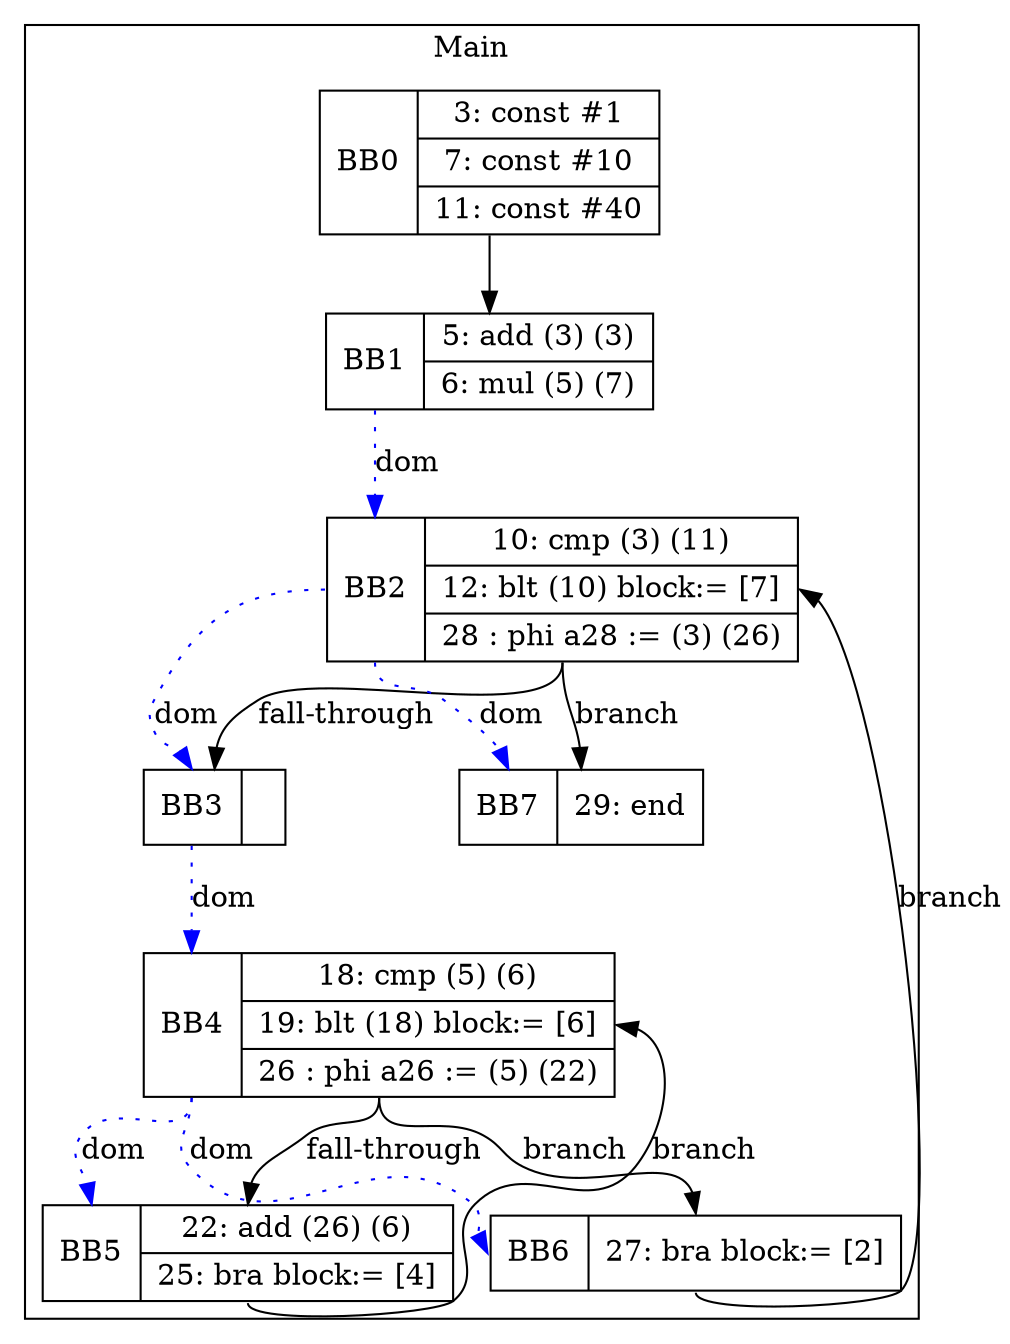 digraph G {
node [shape=record];
subgraph cluster_main{
label = "Main";
BB0 [shape=record, label="<b>BB0|{3: const #1|7: const #10|11: const #40}"];
BB1 [shape=record, label="<b>BB1|{5: add (3) (3)|6: mul (5) (7)}"];
BB2 [shape=record, label="<b>BB2|{10: cmp (3) (11)|12: blt (10) block:= [7]|28 : phi a28 := (3) (26)}"];
BB3 [shape=record, label="<b>BB3|}"];
BB4 [shape=record, label="<b>BB4|{18: cmp (5) (6)|19: blt (18) block:= [6]|26 : phi a26 := (5) (22)}"];
BB5 [shape=record, label="<b>BB5|{22: add (26) (6)|25: bra block:= [4]}"];
BB6 [shape=record, label="<b>BB6|{27: bra block:= [2]}"];
BB7 [shape=record, label="<b>BB7|{29: end}"];
}
BB0:s -> BB1:n ;
BB1:b -> BB2:b [color=blue, style=dotted, label="dom"];
BB3:b -> BB4:b [color=blue, style=dotted, label="dom"];
BB2:b -> BB7:b [color=blue, style=dotted, label="dom"];
BB4:b -> BB6:b [color=blue, style=dotted, label="dom"];
BB2:b -> BB3:b [color=blue, style=dotted, label="dom"];
BB4:b -> BB5:b [color=blue, style=dotted, label="dom"];
BB4:s -> BB6:n [label="branch"];
BB2:s -> BB7:n [label="branch"];
BB6:s -> BB2:e [label="branch"];
BB5:s -> BB4:e [label="branch"];
BB2:s -> BB3:n [label="fall-through"];
BB4:s -> BB5:n [label="fall-through"];
}
